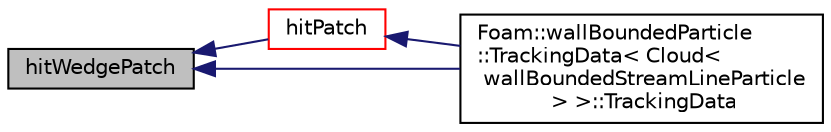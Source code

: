 digraph "hitWedgePatch"
{
  bgcolor="transparent";
  edge [fontname="Helvetica",fontsize="10",labelfontname="Helvetica",labelfontsize="10"];
  node [fontname="Helvetica",fontsize="10",shape=record];
  rankdir="LR";
  Node1109 [label="hitWedgePatch",height=0.2,width=0.4,color="black", fillcolor="grey75", style="filled", fontcolor="black"];
  Node1109 -> Node1110 [dir="back",color="midnightblue",fontsize="10",style="solid",fontname="Helvetica"];
  Node1110 [label="hitPatch",height=0.2,width=0.4,color="red",URL="$a24305.html#a986caa1de5299cc903e83a66a8d25b94",tooltip="Overridable function to handle the particle hitting a patch. "];
  Node1110 -> Node1112 [dir="back",color="midnightblue",fontsize="10",style="solid",fontname="Helvetica"];
  Node1112 [label="Foam::wallBoundedParticle\l::TrackingData\< Cloud\<\l wallBoundedStreamLineParticle\l \> \>::TrackingData",height=0.2,width=0.4,color="black",URL="$a24309.html#a6314a22146c220ef091a623801dc2b2d"];
  Node1109 -> Node1112 [dir="back",color="midnightblue",fontsize="10",style="solid",fontname="Helvetica"];
}
